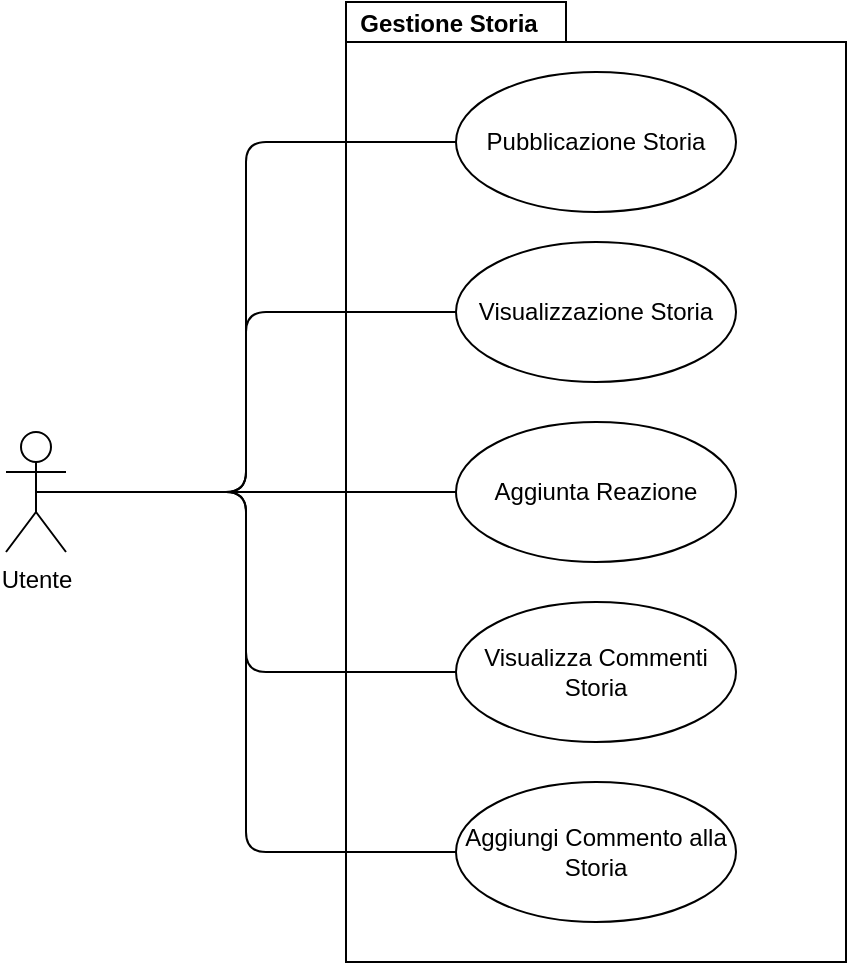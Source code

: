 <mxfile version="15.4.0" type="device"><diagram id="ApT4ciQ41fkFjtYje0wm" name="Pagina-1"><mxGraphModel dx="768" dy="482" grid="1" gridSize="10" guides="1" tooltips="1" connect="1" arrows="1" fold="1" page="1" pageScale="1" pageWidth="827" pageHeight="1169" math="0" shadow="0"><root><mxCell id="0"/><mxCell id="1" parent="0"/><mxCell id="WjiUvwaMpCNKlWmGGh9P-1" value="Gestione Storia" style="shape=folder;fontStyle=1;spacingTop=36;tabWidth=110;tabHeight=20;tabPosition=left;html=1;container=0;movableLabel=1;spacing=0;" vertex="1" parent="1"><mxGeometry x="370" y="150" width="250" height="480" as="geometry"><mxRectangle x="430" y="130" width="120" height="30" as="alternateBounds"/><mxPoint x="-74" y="-247" as="offset"/></mxGeometry></mxCell><mxCell id="WjiUvwaMpCNKlWmGGh9P-2" style="edgeStyle=orthogonalEdgeStyle;rounded=1;orthogonalLoop=1;jettySize=auto;html=1;exitX=0.5;exitY=0.5;exitDx=0;exitDy=0;exitPerimeter=0;entryX=0;entryY=0.5;entryDx=0;entryDy=0;endArrow=none;endFill=0;" edge="1" parent="1" source="WjiUvwaMpCNKlWmGGh9P-6" target="WjiUvwaMpCNKlWmGGh9P-8"><mxGeometry relative="1" as="geometry"><Array as="points"><mxPoint x="320" y="395"/><mxPoint x="320" y="220"/></Array></mxGeometry></mxCell><mxCell id="WjiUvwaMpCNKlWmGGh9P-3" style="edgeStyle=orthogonalEdgeStyle;rounded=1;orthogonalLoop=1;jettySize=auto;html=1;exitX=0.5;exitY=0.5;exitDx=0;exitDy=0;exitPerimeter=0;entryX=0;entryY=0.5;entryDx=0;entryDy=0;endArrow=none;endFill=0;" edge="1" parent="1" source="WjiUvwaMpCNKlWmGGh9P-6" target="WjiUvwaMpCNKlWmGGh9P-7"><mxGeometry relative="1" as="geometry"><Array as="points"><mxPoint x="320" y="395"/><mxPoint x="320" y="305"/></Array></mxGeometry></mxCell><mxCell id="WjiUvwaMpCNKlWmGGh9P-4" style="edgeStyle=orthogonalEdgeStyle;rounded=1;orthogonalLoop=1;jettySize=auto;html=1;exitX=0.5;exitY=0.5;exitDx=0;exitDy=0;exitPerimeter=0;entryX=0;entryY=0.5;entryDx=0;entryDy=0;endArrow=none;endFill=0;" edge="1" parent="1" source="WjiUvwaMpCNKlWmGGh9P-6" target="WjiUvwaMpCNKlWmGGh9P-9"><mxGeometry relative="1" as="geometry"/></mxCell><mxCell id="WjiUvwaMpCNKlWmGGh9P-5" style="edgeStyle=orthogonalEdgeStyle;rounded=1;orthogonalLoop=1;jettySize=auto;html=1;exitX=0.5;exitY=0.5;exitDx=0;exitDy=0;exitPerimeter=0;entryX=0;entryY=0.5;entryDx=0;entryDy=0;endArrow=none;endFill=0;" edge="1" parent="1" source="WjiUvwaMpCNKlWmGGh9P-6" target="WjiUvwaMpCNKlWmGGh9P-12"><mxGeometry relative="1" as="geometry"><Array as="points"><mxPoint x="320" y="395"/><mxPoint x="320" y="485"/></Array></mxGeometry></mxCell><mxCell id="WjiUvwaMpCNKlWmGGh9P-6" value="Utente&lt;br&gt;" style="shape=umlActor;verticalLabelPosition=bottom;verticalAlign=top;html=1;outlineConnect=0;" vertex="1" parent="1"><mxGeometry x="200" y="365" width="30" height="60" as="geometry"/></mxCell><mxCell id="WjiUvwaMpCNKlWmGGh9P-7" value="Visualizzazione Storia" style="ellipse;whiteSpace=wrap;html=1;" vertex="1" parent="1"><mxGeometry x="425" y="270" width="140" height="70" as="geometry"/></mxCell><mxCell id="WjiUvwaMpCNKlWmGGh9P-8" value="Pubblicazione Storia" style="ellipse;whiteSpace=wrap;html=1;" vertex="1" parent="1"><mxGeometry x="425" y="185" width="140" height="70" as="geometry"/></mxCell><mxCell id="WjiUvwaMpCNKlWmGGh9P-9" value="Aggiunta Reazione" style="ellipse;whiteSpace=wrap;html=1;" vertex="1" parent="1"><mxGeometry x="425" y="360" width="140" height="70" as="geometry"/></mxCell><mxCell id="WjiUvwaMpCNKlWmGGh9P-10" style="edgeStyle=orthogonalEdgeStyle;rounded=1;orthogonalLoop=1;jettySize=auto;html=1;exitX=0;exitY=0.5;exitDx=0;exitDy=0;entryX=0.5;entryY=0.5;entryDx=0;entryDy=0;entryPerimeter=0;endArrow=none;endFill=0;" edge="1" parent="1" source="WjiUvwaMpCNKlWmGGh9P-11" target="WjiUvwaMpCNKlWmGGh9P-6"><mxGeometry relative="1" as="geometry"><Array as="points"><mxPoint x="320" y="575"/><mxPoint x="320" y="395"/></Array></mxGeometry></mxCell><mxCell id="WjiUvwaMpCNKlWmGGh9P-11" value="Aggiungi Commento alla Storia" style="ellipse;whiteSpace=wrap;html=1;" vertex="1" parent="1"><mxGeometry x="425" y="540" width="140" height="70" as="geometry"/></mxCell><mxCell id="WjiUvwaMpCNKlWmGGh9P-12" value="Visualizza Commenti Storia" style="ellipse;whiteSpace=wrap;html=1;" vertex="1" parent="1"><mxGeometry x="425" y="450" width="140" height="70" as="geometry"/></mxCell></root></mxGraphModel></diagram></mxfile>